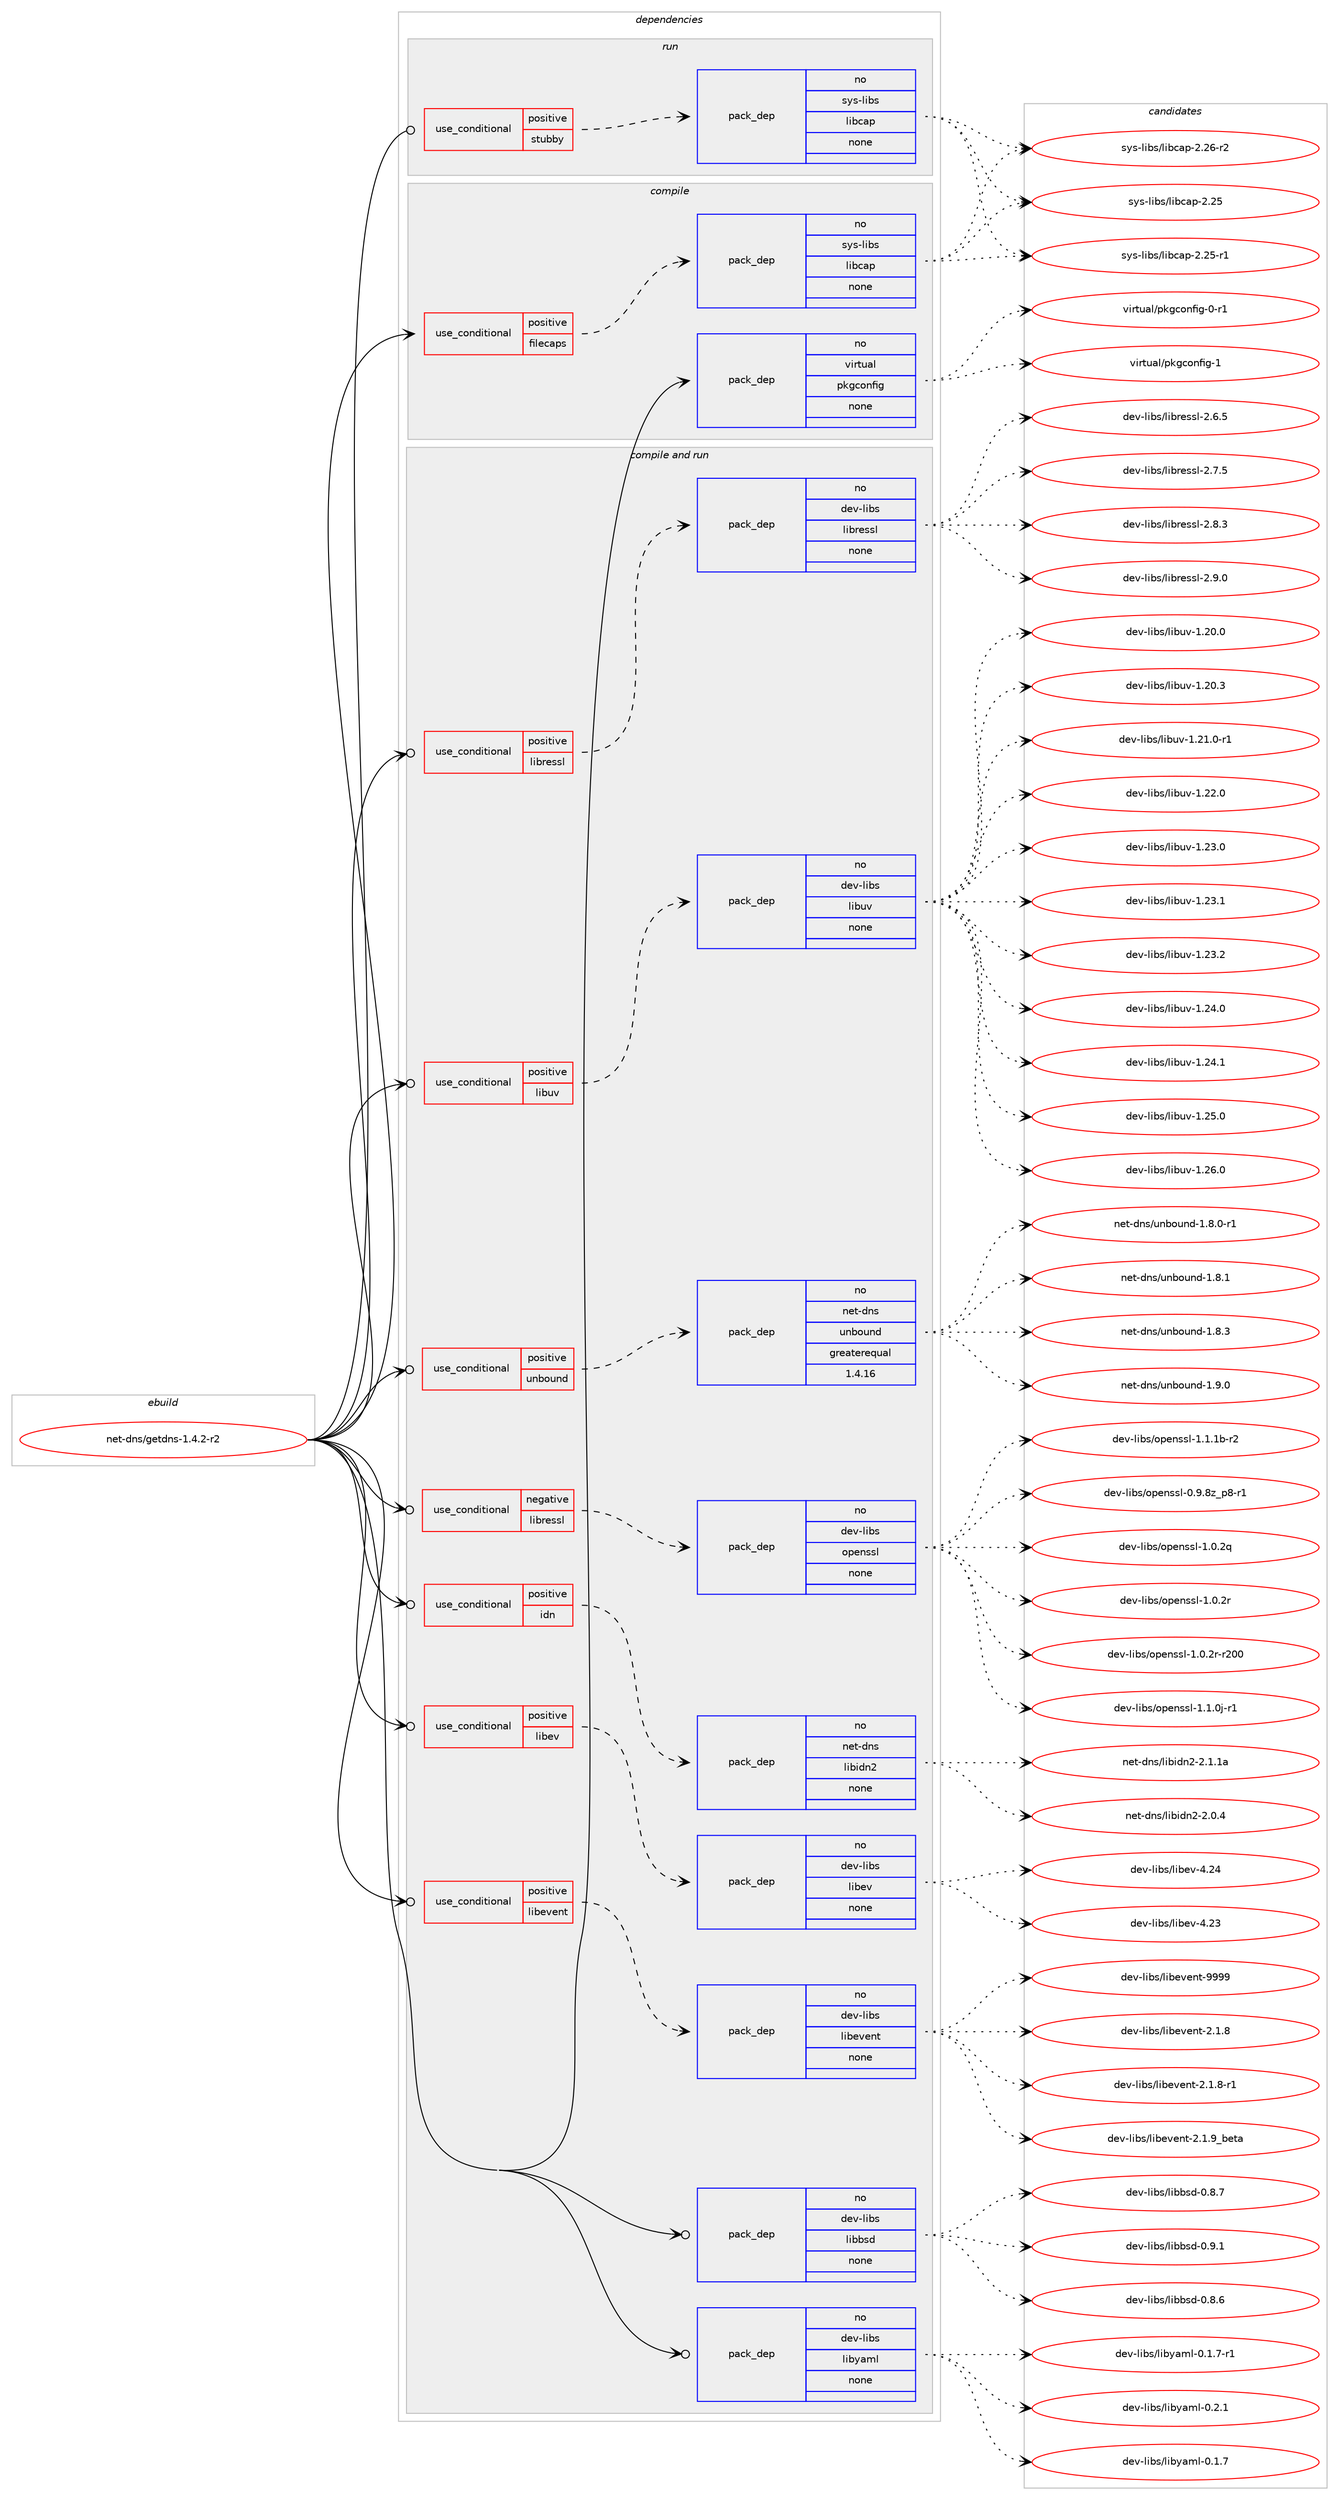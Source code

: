digraph prolog {

# *************
# Graph options
# *************

newrank=true;
concentrate=true;
compound=true;
graph [rankdir=LR,fontname=Helvetica,fontsize=10,ranksep=1.5];#, ranksep=2.5, nodesep=0.2];
edge  [arrowhead=vee];
node  [fontname=Helvetica,fontsize=10];

# **********
# The ebuild
# **********

subgraph cluster_leftcol {
color=gray;
rank=same;
label=<<i>ebuild</i>>;
id [label="net-dns/getdns-1.4.2-r2", color=red, width=4, href="../net-dns/getdns-1.4.2-r2.svg"];
}

# ****************
# The dependencies
# ****************

subgraph cluster_midcol {
color=gray;
label=<<i>dependencies</i>>;
subgraph cluster_compile {
fillcolor="#eeeeee";
style=filled;
label=<<i>compile</i>>;
subgraph cond443905 {
dependency1650716 [label=<<TABLE BORDER="0" CELLBORDER="1" CELLSPACING="0" CELLPADDING="4"><TR><TD ROWSPAN="3" CELLPADDING="10">use_conditional</TD></TR><TR><TD>positive</TD></TR><TR><TD>filecaps</TD></TR></TABLE>>, shape=none, color=red];
subgraph pack1180083 {
dependency1650717 [label=<<TABLE BORDER="0" CELLBORDER="1" CELLSPACING="0" CELLPADDING="4" WIDTH="220"><TR><TD ROWSPAN="6" CELLPADDING="30">pack_dep</TD></TR><TR><TD WIDTH="110">no</TD></TR><TR><TD>sys-libs</TD></TR><TR><TD>libcap</TD></TR><TR><TD>none</TD></TR><TR><TD></TD></TR></TABLE>>, shape=none, color=blue];
}
dependency1650716:e -> dependency1650717:w [weight=20,style="dashed",arrowhead="vee"];
}
id:e -> dependency1650716:w [weight=20,style="solid",arrowhead="vee"];
subgraph pack1180084 {
dependency1650718 [label=<<TABLE BORDER="0" CELLBORDER="1" CELLSPACING="0" CELLPADDING="4" WIDTH="220"><TR><TD ROWSPAN="6" CELLPADDING="30">pack_dep</TD></TR><TR><TD WIDTH="110">no</TD></TR><TR><TD>virtual</TD></TR><TR><TD>pkgconfig</TD></TR><TR><TD>none</TD></TR><TR><TD></TD></TR></TABLE>>, shape=none, color=blue];
}
id:e -> dependency1650718:w [weight=20,style="solid",arrowhead="vee"];
}
subgraph cluster_compileandrun {
fillcolor="#eeeeee";
style=filled;
label=<<i>compile and run</i>>;
subgraph cond443906 {
dependency1650719 [label=<<TABLE BORDER="0" CELLBORDER="1" CELLSPACING="0" CELLPADDING="4"><TR><TD ROWSPAN="3" CELLPADDING="10">use_conditional</TD></TR><TR><TD>negative</TD></TR><TR><TD>libressl</TD></TR></TABLE>>, shape=none, color=red];
subgraph pack1180085 {
dependency1650720 [label=<<TABLE BORDER="0" CELLBORDER="1" CELLSPACING="0" CELLPADDING="4" WIDTH="220"><TR><TD ROWSPAN="6" CELLPADDING="30">pack_dep</TD></TR><TR><TD WIDTH="110">no</TD></TR><TR><TD>dev-libs</TD></TR><TR><TD>openssl</TD></TR><TR><TD>none</TD></TR><TR><TD></TD></TR></TABLE>>, shape=none, color=blue];
}
dependency1650719:e -> dependency1650720:w [weight=20,style="dashed",arrowhead="vee"];
}
id:e -> dependency1650719:w [weight=20,style="solid",arrowhead="odotvee"];
subgraph cond443907 {
dependency1650721 [label=<<TABLE BORDER="0" CELLBORDER="1" CELLSPACING="0" CELLPADDING="4"><TR><TD ROWSPAN="3" CELLPADDING="10">use_conditional</TD></TR><TR><TD>positive</TD></TR><TR><TD>idn</TD></TR></TABLE>>, shape=none, color=red];
subgraph pack1180086 {
dependency1650722 [label=<<TABLE BORDER="0" CELLBORDER="1" CELLSPACING="0" CELLPADDING="4" WIDTH="220"><TR><TD ROWSPAN="6" CELLPADDING="30">pack_dep</TD></TR><TR><TD WIDTH="110">no</TD></TR><TR><TD>net-dns</TD></TR><TR><TD>libidn2</TD></TR><TR><TD>none</TD></TR><TR><TD></TD></TR></TABLE>>, shape=none, color=blue];
}
dependency1650721:e -> dependency1650722:w [weight=20,style="dashed",arrowhead="vee"];
}
id:e -> dependency1650721:w [weight=20,style="solid",arrowhead="odotvee"];
subgraph cond443908 {
dependency1650723 [label=<<TABLE BORDER="0" CELLBORDER="1" CELLSPACING="0" CELLPADDING="4"><TR><TD ROWSPAN="3" CELLPADDING="10">use_conditional</TD></TR><TR><TD>positive</TD></TR><TR><TD>libev</TD></TR></TABLE>>, shape=none, color=red];
subgraph pack1180087 {
dependency1650724 [label=<<TABLE BORDER="0" CELLBORDER="1" CELLSPACING="0" CELLPADDING="4" WIDTH="220"><TR><TD ROWSPAN="6" CELLPADDING="30">pack_dep</TD></TR><TR><TD WIDTH="110">no</TD></TR><TR><TD>dev-libs</TD></TR><TR><TD>libev</TD></TR><TR><TD>none</TD></TR><TR><TD></TD></TR></TABLE>>, shape=none, color=blue];
}
dependency1650723:e -> dependency1650724:w [weight=20,style="dashed",arrowhead="vee"];
}
id:e -> dependency1650723:w [weight=20,style="solid",arrowhead="odotvee"];
subgraph cond443909 {
dependency1650725 [label=<<TABLE BORDER="0" CELLBORDER="1" CELLSPACING="0" CELLPADDING="4"><TR><TD ROWSPAN="3" CELLPADDING="10">use_conditional</TD></TR><TR><TD>positive</TD></TR><TR><TD>libevent</TD></TR></TABLE>>, shape=none, color=red];
subgraph pack1180088 {
dependency1650726 [label=<<TABLE BORDER="0" CELLBORDER="1" CELLSPACING="0" CELLPADDING="4" WIDTH="220"><TR><TD ROWSPAN="6" CELLPADDING="30">pack_dep</TD></TR><TR><TD WIDTH="110">no</TD></TR><TR><TD>dev-libs</TD></TR><TR><TD>libevent</TD></TR><TR><TD>none</TD></TR><TR><TD></TD></TR></TABLE>>, shape=none, color=blue];
}
dependency1650725:e -> dependency1650726:w [weight=20,style="dashed",arrowhead="vee"];
}
id:e -> dependency1650725:w [weight=20,style="solid",arrowhead="odotvee"];
subgraph cond443910 {
dependency1650727 [label=<<TABLE BORDER="0" CELLBORDER="1" CELLSPACING="0" CELLPADDING="4"><TR><TD ROWSPAN="3" CELLPADDING="10">use_conditional</TD></TR><TR><TD>positive</TD></TR><TR><TD>libressl</TD></TR></TABLE>>, shape=none, color=red];
subgraph pack1180089 {
dependency1650728 [label=<<TABLE BORDER="0" CELLBORDER="1" CELLSPACING="0" CELLPADDING="4" WIDTH="220"><TR><TD ROWSPAN="6" CELLPADDING="30">pack_dep</TD></TR><TR><TD WIDTH="110">no</TD></TR><TR><TD>dev-libs</TD></TR><TR><TD>libressl</TD></TR><TR><TD>none</TD></TR><TR><TD></TD></TR></TABLE>>, shape=none, color=blue];
}
dependency1650727:e -> dependency1650728:w [weight=20,style="dashed",arrowhead="vee"];
}
id:e -> dependency1650727:w [weight=20,style="solid",arrowhead="odotvee"];
subgraph cond443911 {
dependency1650729 [label=<<TABLE BORDER="0" CELLBORDER="1" CELLSPACING="0" CELLPADDING="4"><TR><TD ROWSPAN="3" CELLPADDING="10">use_conditional</TD></TR><TR><TD>positive</TD></TR><TR><TD>libuv</TD></TR></TABLE>>, shape=none, color=red];
subgraph pack1180090 {
dependency1650730 [label=<<TABLE BORDER="0" CELLBORDER="1" CELLSPACING="0" CELLPADDING="4" WIDTH="220"><TR><TD ROWSPAN="6" CELLPADDING="30">pack_dep</TD></TR><TR><TD WIDTH="110">no</TD></TR><TR><TD>dev-libs</TD></TR><TR><TD>libuv</TD></TR><TR><TD>none</TD></TR><TR><TD></TD></TR></TABLE>>, shape=none, color=blue];
}
dependency1650729:e -> dependency1650730:w [weight=20,style="dashed",arrowhead="vee"];
}
id:e -> dependency1650729:w [weight=20,style="solid",arrowhead="odotvee"];
subgraph cond443912 {
dependency1650731 [label=<<TABLE BORDER="0" CELLBORDER="1" CELLSPACING="0" CELLPADDING="4"><TR><TD ROWSPAN="3" CELLPADDING="10">use_conditional</TD></TR><TR><TD>positive</TD></TR><TR><TD>unbound</TD></TR></TABLE>>, shape=none, color=red];
subgraph pack1180091 {
dependency1650732 [label=<<TABLE BORDER="0" CELLBORDER="1" CELLSPACING="0" CELLPADDING="4" WIDTH="220"><TR><TD ROWSPAN="6" CELLPADDING="30">pack_dep</TD></TR><TR><TD WIDTH="110">no</TD></TR><TR><TD>net-dns</TD></TR><TR><TD>unbound</TD></TR><TR><TD>greaterequal</TD></TR><TR><TD>1.4.16</TD></TR></TABLE>>, shape=none, color=blue];
}
dependency1650731:e -> dependency1650732:w [weight=20,style="dashed",arrowhead="vee"];
}
id:e -> dependency1650731:w [weight=20,style="solid",arrowhead="odotvee"];
subgraph pack1180092 {
dependency1650733 [label=<<TABLE BORDER="0" CELLBORDER="1" CELLSPACING="0" CELLPADDING="4" WIDTH="220"><TR><TD ROWSPAN="6" CELLPADDING="30">pack_dep</TD></TR><TR><TD WIDTH="110">no</TD></TR><TR><TD>dev-libs</TD></TR><TR><TD>libbsd</TD></TR><TR><TD>none</TD></TR><TR><TD></TD></TR></TABLE>>, shape=none, color=blue];
}
id:e -> dependency1650733:w [weight=20,style="solid",arrowhead="odotvee"];
subgraph pack1180093 {
dependency1650734 [label=<<TABLE BORDER="0" CELLBORDER="1" CELLSPACING="0" CELLPADDING="4" WIDTH="220"><TR><TD ROWSPAN="6" CELLPADDING="30">pack_dep</TD></TR><TR><TD WIDTH="110">no</TD></TR><TR><TD>dev-libs</TD></TR><TR><TD>libyaml</TD></TR><TR><TD>none</TD></TR><TR><TD></TD></TR></TABLE>>, shape=none, color=blue];
}
id:e -> dependency1650734:w [weight=20,style="solid",arrowhead="odotvee"];
}
subgraph cluster_run {
fillcolor="#eeeeee";
style=filled;
label=<<i>run</i>>;
subgraph cond443913 {
dependency1650735 [label=<<TABLE BORDER="0" CELLBORDER="1" CELLSPACING="0" CELLPADDING="4"><TR><TD ROWSPAN="3" CELLPADDING="10">use_conditional</TD></TR><TR><TD>positive</TD></TR><TR><TD>stubby</TD></TR></TABLE>>, shape=none, color=red];
subgraph pack1180094 {
dependency1650736 [label=<<TABLE BORDER="0" CELLBORDER="1" CELLSPACING="0" CELLPADDING="4" WIDTH="220"><TR><TD ROWSPAN="6" CELLPADDING="30">pack_dep</TD></TR><TR><TD WIDTH="110">no</TD></TR><TR><TD>sys-libs</TD></TR><TR><TD>libcap</TD></TR><TR><TD>none</TD></TR><TR><TD></TD></TR></TABLE>>, shape=none, color=blue];
}
dependency1650735:e -> dependency1650736:w [weight=20,style="dashed",arrowhead="vee"];
}
id:e -> dependency1650735:w [weight=20,style="solid",arrowhead="odot"];
}
}

# **************
# The candidates
# **************

subgraph cluster_choices {
rank=same;
color=gray;
label=<<i>candidates</i>>;

subgraph choice1180083 {
color=black;
nodesep=1;
choice1151211154510810598115471081059899971124550465053 [label="sys-libs/libcap-2.25", color=red, width=4,href="../sys-libs/libcap-2.25.svg"];
choice11512111545108105981154710810598999711245504650534511449 [label="sys-libs/libcap-2.25-r1", color=red, width=4,href="../sys-libs/libcap-2.25-r1.svg"];
choice11512111545108105981154710810598999711245504650544511450 [label="sys-libs/libcap-2.26-r2", color=red, width=4,href="../sys-libs/libcap-2.26-r2.svg"];
dependency1650717:e -> choice1151211154510810598115471081059899971124550465053:w [style=dotted,weight="100"];
dependency1650717:e -> choice11512111545108105981154710810598999711245504650534511449:w [style=dotted,weight="100"];
dependency1650717:e -> choice11512111545108105981154710810598999711245504650544511450:w [style=dotted,weight="100"];
}
subgraph choice1180084 {
color=black;
nodesep=1;
choice11810511411611797108471121071039911111010210510345484511449 [label="virtual/pkgconfig-0-r1", color=red, width=4,href="../virtual/pkgconfig-0-r1.svg"];
choice1181051141161179710847112107103991111101021051034549 [label="virtual/pkgconfig-1", color=red, width=4,href="../virtual/pkgconfig-1.svg"];
dependency1650718:e -> choice11810511411611797108471121071039911111010210510345484511449:w [style=dotted,weight="100"];
dependency1650718:e -> choice1181051141161179710847112107103991111101021051034549:w [style=dotted,weight="100"];
}
subgraph choice1180085 {
color=black;
nodesep=1;
choice10010111845108105981154711111210111011511510845484657465612295112564511449 [label="dev-libs/openssl-0.9.8z_p8-r1", color=red, width=4,href="../dev-libs/openssl-0.9.8z_p8-r1.svg"];
choice100101118451081059811547111112101110115115108454946484650113 [label="dev-libs/openssl-1.0.2q", color=red, width=4,href="../dev-libs/openssl-1.0.2q.svg"];
choice100101118451081059811547111112101110115115108454946484650114 [label="dev-libs/openssl-1.0.2r", color=red, width=4,href="../dev-libs/openssl-1.0.2r.svg"];
choice10010111845108105981154711111210111011511510845494648465011445114504848 [label="dev-libs/openssl-1.0.2r-r200", color=red, width=4,href="../dev-libs/openssl-1.0.2r-r200.svg"];
choice1001011184510810598115471111121011101151151084549464946481064511449 [label="dev-libs/openssl-1.1.0j-r1", color=red, width=4,href="../dev-libs/openssl-1.1.0j-r1.svg"];
choice100101118451081059811547111112101110115115108454946494649984511450 [label="dev-libs/openssl-1.1.1b-r2", color=red, width=4,href="../dev-libs/openssl-1.1.1b-r2.svg"];
dependency1650720:e -> choice10010111845108105981154711111210111011511510845484657465612295112564511449:w [style=dotted,weight="100"];
dependency1650720:e -> choice100101118451081059811547111112101110115115108454946484650113:w [style=dotted,weight="100"];
dependency1650720:e -> choice100101118451081059811547111112101110115115108454946484650114:w [style=dotted,weight="100"];
dependency1650720:e -> choice10010111845108105981154711111210111011511510845494648465011445114504848:w [style=dotted,weight="100"];
dependency1650720:e -> choice1001011184510810598115471111121011101151151084549464946481064511449:w [style=dotted,weight="100"];
dependency1650720:e -> choice100101118451081059811547111112101110115115108454946494649984511450:w [style=dotted,weight="100"];
}
subgraph choice1180086 {
color=black;
nodesep=1;
choice11010111645100110115471081059810510011050455046484652 [label="net-dns/libidn2-2.0.4", color=red, width=4,href="../net-dns/libidn2-2.0.4.svg"];
choice1101011164510011011547108105981051001105045504649464997 [label="net-dns/libidn2-2.1.1a", color=red, width=4,href="../net-dns/libidn2-2.1.1a.svg"];
dependency1650722:e -> choice11010111645100110115471081059810510011050455046484652:w [style=dotted,weight="100"];
dependency1650722:e -> choice1101011164510011011547108105981051001105045504649464997:w [style=dotted,weight="100"];
}
subgraph choice1180087 {
color=black;
nodesep=1;
choice100101118451081059811547108105981011184552465051 [label="dev-libs/libev-4.23", color=red, width=4,href="../dev-libs/libev-4.23.svg"];
choice100101118451081059811547108105981011184552465052 [label="dev-libs/libev-4.24", color=red, width=4,href="../dev-libs/libev-4.24.svg"];
dependency1650724:e -> choice100101118451081059811547108105981011184552465051:w [style=dotted,weight="100"];
dependency1650724:e -> choice100101118451081059811547108105981011184552465052:w [style=dotted,weight="100"];
}
subgraph choice1180088 {
color=black;
nodesep=1;
choice10010111845108105981154710810598101118101110116455046494656 [label="dev-libs/libevent-2.1.8", color=red, width=4,href="../dev-libs/libevent-2.1.8.svg"];
choice100101118451081059811547108105981011181011101164550464946564511449 [label="dev-libs/libevent-2.1.8-r1", color=red, width=4,href="../dev-libs/libevent-2.1.8-r1.svg"];
choice10010111845108105981154710810598101118101110116455046494657959810111697 [label="dev-libs/libevent-2.1.9_beta", color=red, width=4,href="../dev-libs/libevent-2.1.9_beta.svg"];
choice100101118451081059811547108105981011181011101164557575757 [label="dev-libs/libevent-9999", color=red, width=4,href="../dev-libs/libevent-9999.svg"];
dependency1650726:e -> choice10010111845108105981154710810598101118101110116455046494656:w [style=dotted,weight="100"];
dependency1650726:e -> choice100101118451081059811547108105981011181011101164550464946564511449:w [style=dotted,weight="100"];
dependency1650726:e -> choice10010111845108105981154710810598101118101110116455046494657959810111697:w [style=dotted,weight="100"];
dependency1650726:e -> choice100101118451081059811547108105981011181011101164557575757:w [style=dotted,weight="100"];
}
subgraph choice1180089 {
color=black;
nodesep=1;
choice10010111845108105981154710810598114101115115108455046544653 [label="dev-libs/libressl-2.6.5", color=red, width=4,href="../dev-libs/libressl-2.6.5.svg"];
choice10010111845108105981154710810598114101115115108455046554653 [label="dev-libs/libressl-2.7.5", color=red, width=4,href="../dev-libs/libressl-2.7.5.svg"];
choice10010111845108105981154710810598114101115115108455046564651 [label="dev-libs/libressl-2.8.3", color=red, width=4,href="../dev-libs/libressl-2.8.3.svg"];
choice10010111845108105981154710810598114101115115108455046574648 [label="dev-libs/libressl-2.9.0", color=red, width=4,href="../dev-libs/libressl-2.9.0.svg"];
dependency1650728:e -> choice10010111845108105981154710810598114101115115108455046544653:w [style=dotted,weight="100"];
dependency1650728:e -> choice10010111845108105981154710810598114101115115108455046554653:w [style=dotted,weight="100"];
dependency1650728:e -> choice10010111845108105981154710810598114101115115108455046564651:w [style=dotted,weight="100"];
dependency1650728:e -> choice10010111845108105981154710810598114101115115108455046574648:w [style=dotted,weight="100"];
}
subgraph choice1180090 {
color=black;
nodesep=1;
choice1001011184510810598115471081059811711845494650484648 [label="dev-libs/libuv-1.20.0", color=red, width=4,href="../dev-libs/libuv-1.20.0.svg"];
choice1001011184510810598115471081059811711845494650484651 [label="dev-libs/libuv-1.20.3", color=red, width=4,href="../dev-libs/libuv-1.20.3.svg"];
choice10010111845108105981154710810598117118454946504946484511449 [label="dev-libs/libuv-1.21.0-r1", color=red, width=4,href="../dev-libs/libuv-1.21.0-r1.svg"];
choice1001011184510810598115471081059811711845494650504648 [label="dev-libs/libuv-1.22.0", color=red, width=4,href="../dev-libs/libuv-1.22.0.svg"];
choice1001011184510810598115471081059811711845494650514648 [label="dev-libs/libuv-1.23.0", color=red, width=4,href="../dev-libs/libuv-1.23.0.svg"];
choice1001011184510810598115471081059811711845494650514649 [label="dev-libs/libuv-1.23.1", color=red, width=4,href="../dev-libs/libuv-1.23.1.svg"];
choice1001011184510810598115471081059811711845494650514650 [label="dev-libs/libuv-1.23.2", color=red, width=4,href="../dev-libs/libuv-1.23.2.svg"];
choice1001011184510810598115471081059811711845494650524648 [label="dev-libs/libuv-1.24.0", color=red, width=4,href="../dev-libs/libuv-1.24.0.svg"];
choice1001011184510810598115471081059811711845494650524649 [label="dev-libs/libuv-1.24.1", color=red, width=4,href="../dev-libs/libuv-1.24.1.svg"];
choice1001011184510810598115471081059811711845494650534648 [label="dev-libs/libuv-1.25.0", color=red, width=4,href="../dev-libs/libuv-1.25.0.svg"];
choice1001011184510810598115471081059811711845494650544648 [label="dev-libs/libuv-1.26.0", color=red, width=4,href="../dev-libs/libuv-1.26.0.svg"];
dependency1650730:e -> choice1001011184510810598115471081059811711845494650484648:w [style=dotted,weight="100"];
dependency1650730:e -> choice1001011184510810598115471081059811711845494650484651:w [style=dotted,weight="100"];
dependency1650730:e -> choice10010111845108105981154710810598117118454946504946484511449:w [style=dotted,weight="100"];
dependency1650730:e -> choice1001011184510810598115471081059811711845494650504648:w [style=dotted,weight="100"];
dependency1650730:e -> choice1001011184510810598115471081059811711845494650514648:w [style=dotted,weight="100"];
dependency1650730:e -> choice1001011184510810598115471081059811711845494650514649:w [style=dotted,weight="100"];
dependency1650730:e -> choice1001011184510810598115471081059811711845494650514650:w [style=dotted,weight="100"];
dependency1650730:e -> choice1001011184510810598115471081059811711845494650524648:w [style=dotted,weight="100"];
dependency1650730:e -> choice1001011184510810598115471081059811711845494650524649:w [style=dotted,weight="100"];
dependency1650730:e -> choice1001011184510810598115471081059811711845494650534648:w [style=dotted,weight="100"];
dependency1650730:e -> choice1001011184510810598115471081059811711845494650544648:w [style=dotted,weight="100"];
}
subgraph choice1180091 {
color=black;
nodesep=1;
choice1101011164510011011547117110981111171101004549465646484511449 [label="net-dns/unbound-1.8.0-r1", color=red, width=4,href="../net-dns/unbound-1.8.0-r1.svg"];
choice110101116451001101154711711098111117110100454946564649 [label="net-dns/unbound-1.8.1", color=red, width=4,href="../net-dns/unbound-1.8.1.svg"];
choice110101116451001101154711711098111117110100454946564651 [label="net-dns/unbound-1.8.3", color=red, width=4,href="../net-dns/unbound-1.8.3.svg"];
choice110101116451001101154711711098111117110100454946574648 [label="net-dns/unbound-1.9.0", color=red, width=4,href="../net-dns/unbound-1.9.0.svg"];
dependency1650732:e -> choice1101011164510011011547117110981111171101004549465646484511449:w [style=dotted,weight="100"];
dependency1650732:e -> choice110101116451001101154711711098111117110100454946564649:w [style=dotted,weight="100"];
dependency1650732:e -> choice110101116451001101154711711098111117110100454946564651:w [style=dotted,weight="100"];
dependency1650732:e -> choice110101116451001101154711711098111117110100454946574648:w [style=dotted,weight="100"];
}
subgraph choice1180092 {
color=black;
nodesep=1;
choice1001011184510810598115471081059898115100454846564654 [label="dev-libs/libbsd-0.8.6", color=red, width=4,href="../dev-libs/libbsd-0.8.6.svg"];
choice1001011184510810598115471081059898115100454846564655 [label="dev-libs/libbsd-0.8.7", color=red, width=4,href="../dev-libs/libbsd-0.8.7.svg"];
choice1001011184510810598115471081059898115100454846574649 [label="dev-libs/libbsd-0.9.1", color=red, width=4,href="../dev-libs/libbsd-0.9.1.svg"];
dependency1650733:e -> choice1001011184510810598115471081059898115100454846564654:w [style=dotted,weight="100"];
dependency1650733:e -> choice1001011184510810598115471081059898115100454846564655:w [style=dotted,weight="100"];
dependency1650733:e -> choice1001011184510810598115471081059898115100454846574649:w [style=dotted,weight="100"];
}
subgraph choice1180093 {
color=black;
nodesep=1;
choice1001011184510810598115471081059812197109108454846494655 [label="dev-libs/libyaml-0.1.7", color=red, width=4,href="../dev-libs/libyaml-0.1.7.svg"];
choice10010111845108105981154710810598121971091084548464946554511449 [label="dev-libs/libyaml-0.1.7-r1", color=red, width=4,href="../dev-libs/libyaml-0.1.7-r1.svg"];
choice1001011184510810598115471081059812197109108454846504649 [label="dev-libs/libyaml-0.2.1", color=red, width=4,href="../dev-libs/libyaml-0.2.1.svg"];
dependency1650734:e -> choice1001011184510810598115471081059812197109108454846494655:w [style=dotted,weight="100"];
dependency1650734:e -> choice10010111845108105981154710810598121971091084548464946554511449:w [style=dotted,weight="100"];
dependency1650734:e -> choice1001011184510810598115471081059812197109108454846504649:w [style=dotted,weight="100"];
}
subgraph choice1180094 {
color=black;
nodesep=1;
choice1151211154510810598115471081059899971124550465053 [label="sys-libs/libcap-2.25", color=red, width=4,href="../sys-libs/libcap-2.25.svg"];
choice11512111545108105981154710810598999711245504650534511449 [label="sys-libs/libcap-2.25-r1", color=red, width=4,href="../sys-libs/libcap-2.25-r1.svg"];
choice11512111545108105981154710810598999711245504650544511450 [label="sys-libs/libcap-2.26-r2", color=red, width=4,href="../sys-libs/libcap-2.26-r2.svg"];
dependency1650736:e -> choice1151211154510810598115471081059899971124550465053:w [style=dotted,weight="100"];
dependency1650736:e -> choice11512111545108105981154710810598999711245504650534511449:w [style=dotted,weight="100"];
dependency1650736:e -> choice11512111545108105981154710810598999711245504650544511450:w [style=dotted,weight="100"];
}
}

}
